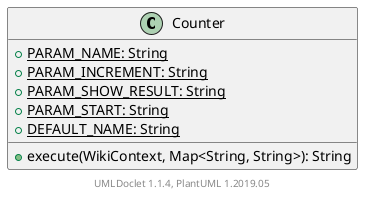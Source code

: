@startuml

    class Counter [[Counter.html]] {
        {static} +PARAM_NAME: String
        {static} +PARAM_INCREMENT: String
        {static} +PARAM_SHOW_RESULT: String
        {static} +PARAM_START: String
        {static} +DEFAULT_NAME: String
        +execute(WikiContext, Map<String, String>): String
    }


    center footer UMLDoclet 1.1.4, PlantUML 1.2019.05
@enduml
